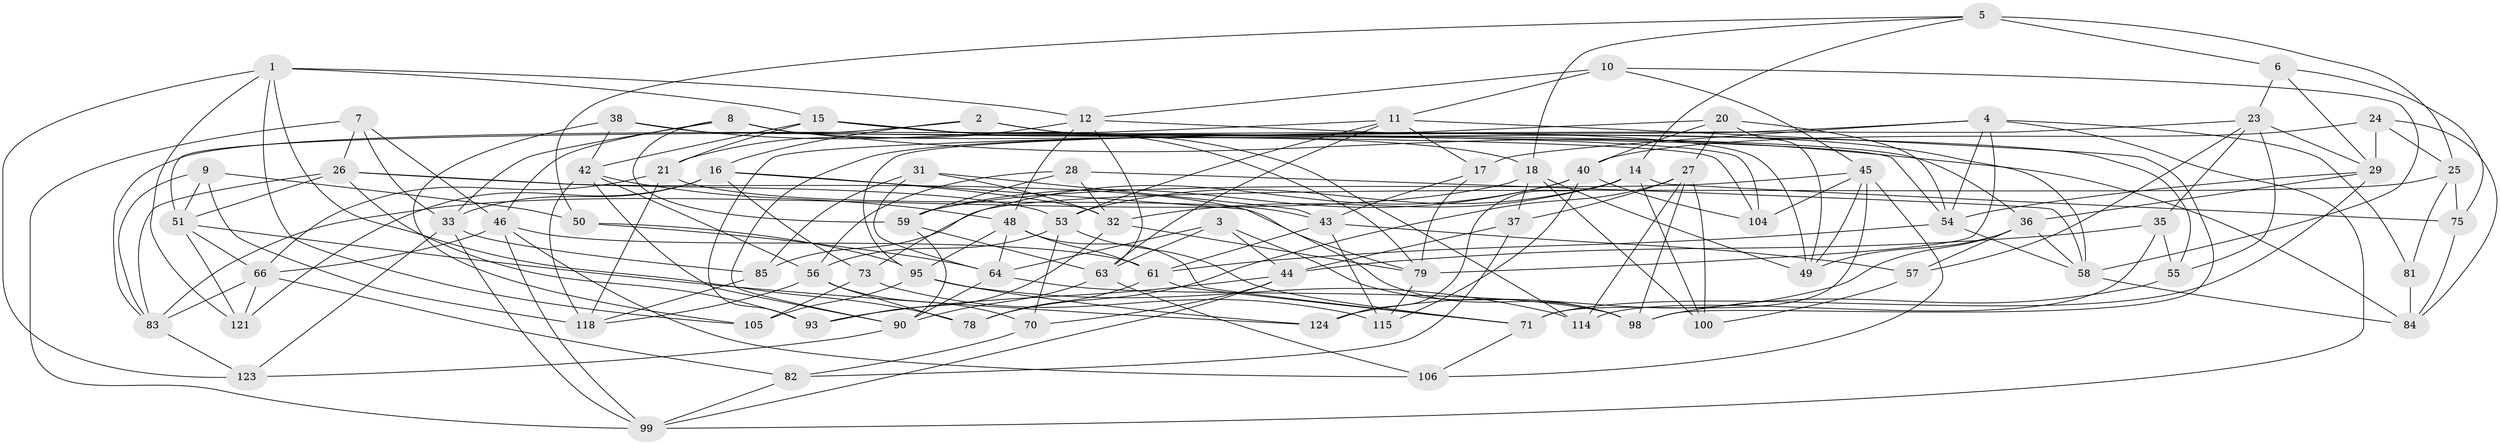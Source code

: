 // original degree distribution, {4: 1.0}
// Generated by graph-tools (version 1.1) at 2025/11/02/27/25 16:11:46]
// undirected, 80 vertices, 203 edges
graph export_dot {
graph [start="1"]
  node [color=gray90,style=filled];
  1 [super="+13"];
  2;
  3;
  4 [super="+103"];
  5 [super="+22"];
  6;
  7;
  8 [super="+111"];
  9;
  10;
  11 [super="+74"];
  12 [super="+112"];
  14 [super="+19"];
  15 [super="+96"];
  16 [super="+62"];
  17;
  18 [super="+107"];
  20 [super="+68"];
  21 [super="+108"];
  23 [super="+30"];
  24;
  25 [super="+34"];
  26 [super="+119"];
  27 [super="+41"];
  28;
  29 [super="+39"];
  31;
  32 [super="+91"];
  33 [super="+67"];
  35;
  36 [super="+89"];
  37;
  38;
  40 [super="+52"];
  42 [super="+109"];
  43 [super="+69"];
  44 [super="+80"];
  45 [super="+47"];
  46 [super="+120"];
  48 [super="+102"];
  49 [super="+87"];
  50;
  51 [super="+88"];
  53 [super="+97"];
  54 [super="+65"];
  55;
  56 [super="+60"];
  57;
  58 [super="+76"];
  59 [super="+92"];
  61 [super="+72"];
  63 [super="+77"];
  64 [super="+117"];
  66 [super="+110"];
  70;
  71 [super="+86"];
  73;
  75;
  78;
  79 [super="+126"];
  81;
  82;
  83 [super="+113"];
  84 [super="+94"];
  85;
  90 [super="+122"];
  93;
  95 [super="+101"];
  98 [super="+116"];
  99 [super="+125"];
  100;
  104;
  105;
  106;
  114;
  115;
  118 [super="+127"];
  121;
  123;
  124;
  1 -- 105;
  1 -- 123;
  1 -- 15;
  1 -- 121;
  1 -- 78;
  1 -- 12;
  2 -- 49;
  2 -- 16;
  2 -- 58;
  2 -- 51;
  3 -- 63;
  3 -- 98;
  3 -- 44;
  3 -- 64;
  4 -- 17;
  4 -- 81;
  4 -- 54;
  4 -- 90;
  4 -- 99;
  4 -- 79;
  5 -- 14;
  5 -- 50;
  5 -- 25 [weight=2];
  5 -- 18;
  5 -- 6;
  6 -- 23;
  6 -- 29;
  6 -- 75;
  7 -- 33;
  7 -- 99;
  7 -- 46;
  7 -- 26;
  8 -- 59;
  8 -- 84;
  8 -- 18;
  8 -- 33;
  8 -- 104;
  8 -- 46;
  9 -- 50;
  9 -- 83;
  9 -- 118;
  9 -- 51;
  10 -- 58;
  10 -- 45;
  10 -- 12;
  10 -- 11;
  11 -- 83;
  11 -- 98;
  11 -- 63;
  11 -- 17;
  11 -- 53;
  12 -- 21;
  12 -- 63;
  12 -- 48;
  12 -- 55;
  14 -- 75;
  14 -- 32;
  14 -- 100;
  14 -- 124;
  14 -- 53;
  15 -- 104;
  15 -- 114;
  15 -- 36;
  15 -- 21;
  15 -- 42;
  16 -- 98;
  16 -- 33;
  16 -- 73;
  16 -- 32;
  16 -- 121;
  17 -- 43;
  17 -- 79;
  18 -- 100;
  18 -- 49;
  18 -- 83;
  18 -- 37;
  20 -- 49 [weight=2];
  20 -- 54;
  20 -- 40;
  20 -- 27;
  20 -- 93;
  21 -- 118 [weight=2];
  21 -- 43;
  21 -- 66;
  23 -- 57;
  23 -- 35;
  23 -- 55;
  23 -- 95;
  23 -- 29;
  24 -- 25;
  24 -- 84;
  24 -- 40;
  24 -- 29;
  25 -- 85;
  25 -- 81;
  25 -- 75;
  26 -- 93;
  26 -- 53;
  26 -- 83;
  26 -- 79;
  26 -- 51;
  27 -- 78;
  27 -- 37;
  27 -- 114;
  27 -- 100;
  27 -- 98;
  28 -- 32;
  28 -- 59;
  28 -- 56;
  28 -- 58;
  29 -- 54;
  29 -- 71;
  29 -- 36;
  31 -- 43;
  31 -- 64;
  31 -- 85;
  31 -- 32;
  32 -- 93;
  32 -- 79;
  33 -- 85;
  33 -- 99;
  33 -- 123;
  35 -- 44;
  35 -- 55;
  35 -- 114;
  36 -- 124;
  36 -- 57;
  36 -- 58;
  36 -- 49;
  37 -- 82;
  37 -- 44;
  38 -- 105;
  38 -- 42;
  38 -- 79;
  38 -- 54;
  40 -- 104;
  40 -- 73;
  40 -- 115;
  40 -- 59;
  42 -- 56;
  42 -- 48;
  42 -- 90;
  42 -- 118;
  43 -- 115;
  43 -- 57;
  43 -- 61;
  44 -- 99;
  44 -- 93;
  44 -- 70;
  45 -- 71;
  45 -- 104;
  45 -- 106;
  45 -- 59;
  45 -- 49;
  46 -- 66;
  46 -- 106;
  46 -- 99;
  46 -- 61;
  48 -- 95;
  48 -- 61;
  48 -- 71;
  48 -- 64;
  50 -- 95;
  50 -- 64;
  51 -- 124;
  51 -- 121;
  51 -- 66;
  53 -- 70;
  53 -- 56;
  53 -- 71;
  54 -- 61;
  54 -- 58;
  55 -- 98;
  56 -- 118;
  56 -- 78;
  56 -- 70;
  57 -- 100;
  58 -- 84;
  59 -- 63;
  59 -- 90;
  61 -- 78;
  61 -- 71;
  63 -- 106;
  63 -- 90;
  64 -- 90;
  64 -- 98;
  66 -- 82;
  66 -- 83;
  66 -- 121;
  70 -- 82;
  71 -- 106;
  73 -- 115;
  73 -- 105;
  75 -- 84;
  79 -- 115;
  81 -- 84 [weight=2];
  82 -- 99;
  83 -- 123;
  85 -- 118;
  90 -- 123;
  95 -- 105;
  95 -- 114;
  95 -- 124;
}

